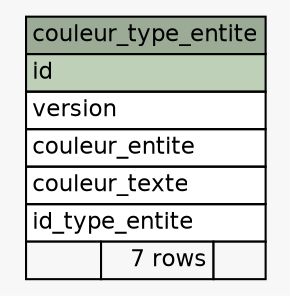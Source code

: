 // dot 2.36.0 on Windows 8.1 6.3
// SchemaSpy rev 590
digraph "couleur_type_entite" {
  graph [
    rankdir="RL"
    bgcolor="#f7f7f7"
    nodesep="0.18"
    ranksep="0.46"
    fontname="Helvetica"
    fontsize="11"
  ];
  node [
    fontname="Helvetica"
    fontsize="11"
    shape="plaintext"
  ];
  edge [
    arrowsize="0.8"
  ];
  "couleur_type_entite" [
    label=<
    <TABLE BORDER="0" CELLBORDER="1" CELLSPACING="0" BGCOLOR="#ffffff">
      <TR><TD COLSPAN="3" BGCOLOR="#9bab96" ALIGN="CENTER">couleur_type_entite</TD></TR>
      <TR><TD PORT="id" COLSPAN="3" BGCOLOR="#bed1b8" ALIGN="LEFT">id</TD></TR>
      <TR><TD PORT="version" COLSPAN="3" ALIGN="LEFT">version</TD></TR>
      <TR><TD PORT="couleur_entite" COLSPAN="3" ALIGN="LEFT">couleur_entite</TD></TR>
      <TR><TD PORT="couleur_texte" COLSPAN="3" ALIGN="LEFT">couleur_texte</TD></TR>
      <TR><TD PORT="id_type_entite" COLSPAN="3" ALIGN="LEFT">id_type_entite</TD></TR>
      <TR><TD ALIGN="LEFT" BGCOLOR="#f7f7f7">  </TD><TD ALIGN="RIGHT" BGCOLOR="#f7f7f7">7 rows</TD><TD ALIGN="RIGHT" BGCOLOR="#f7f7f7">  </TD></TR>
    </TABLE>>
    URL="tables/couleur_type_entite.html"
    tooltip="couleur_type_entite"
  ];
}

